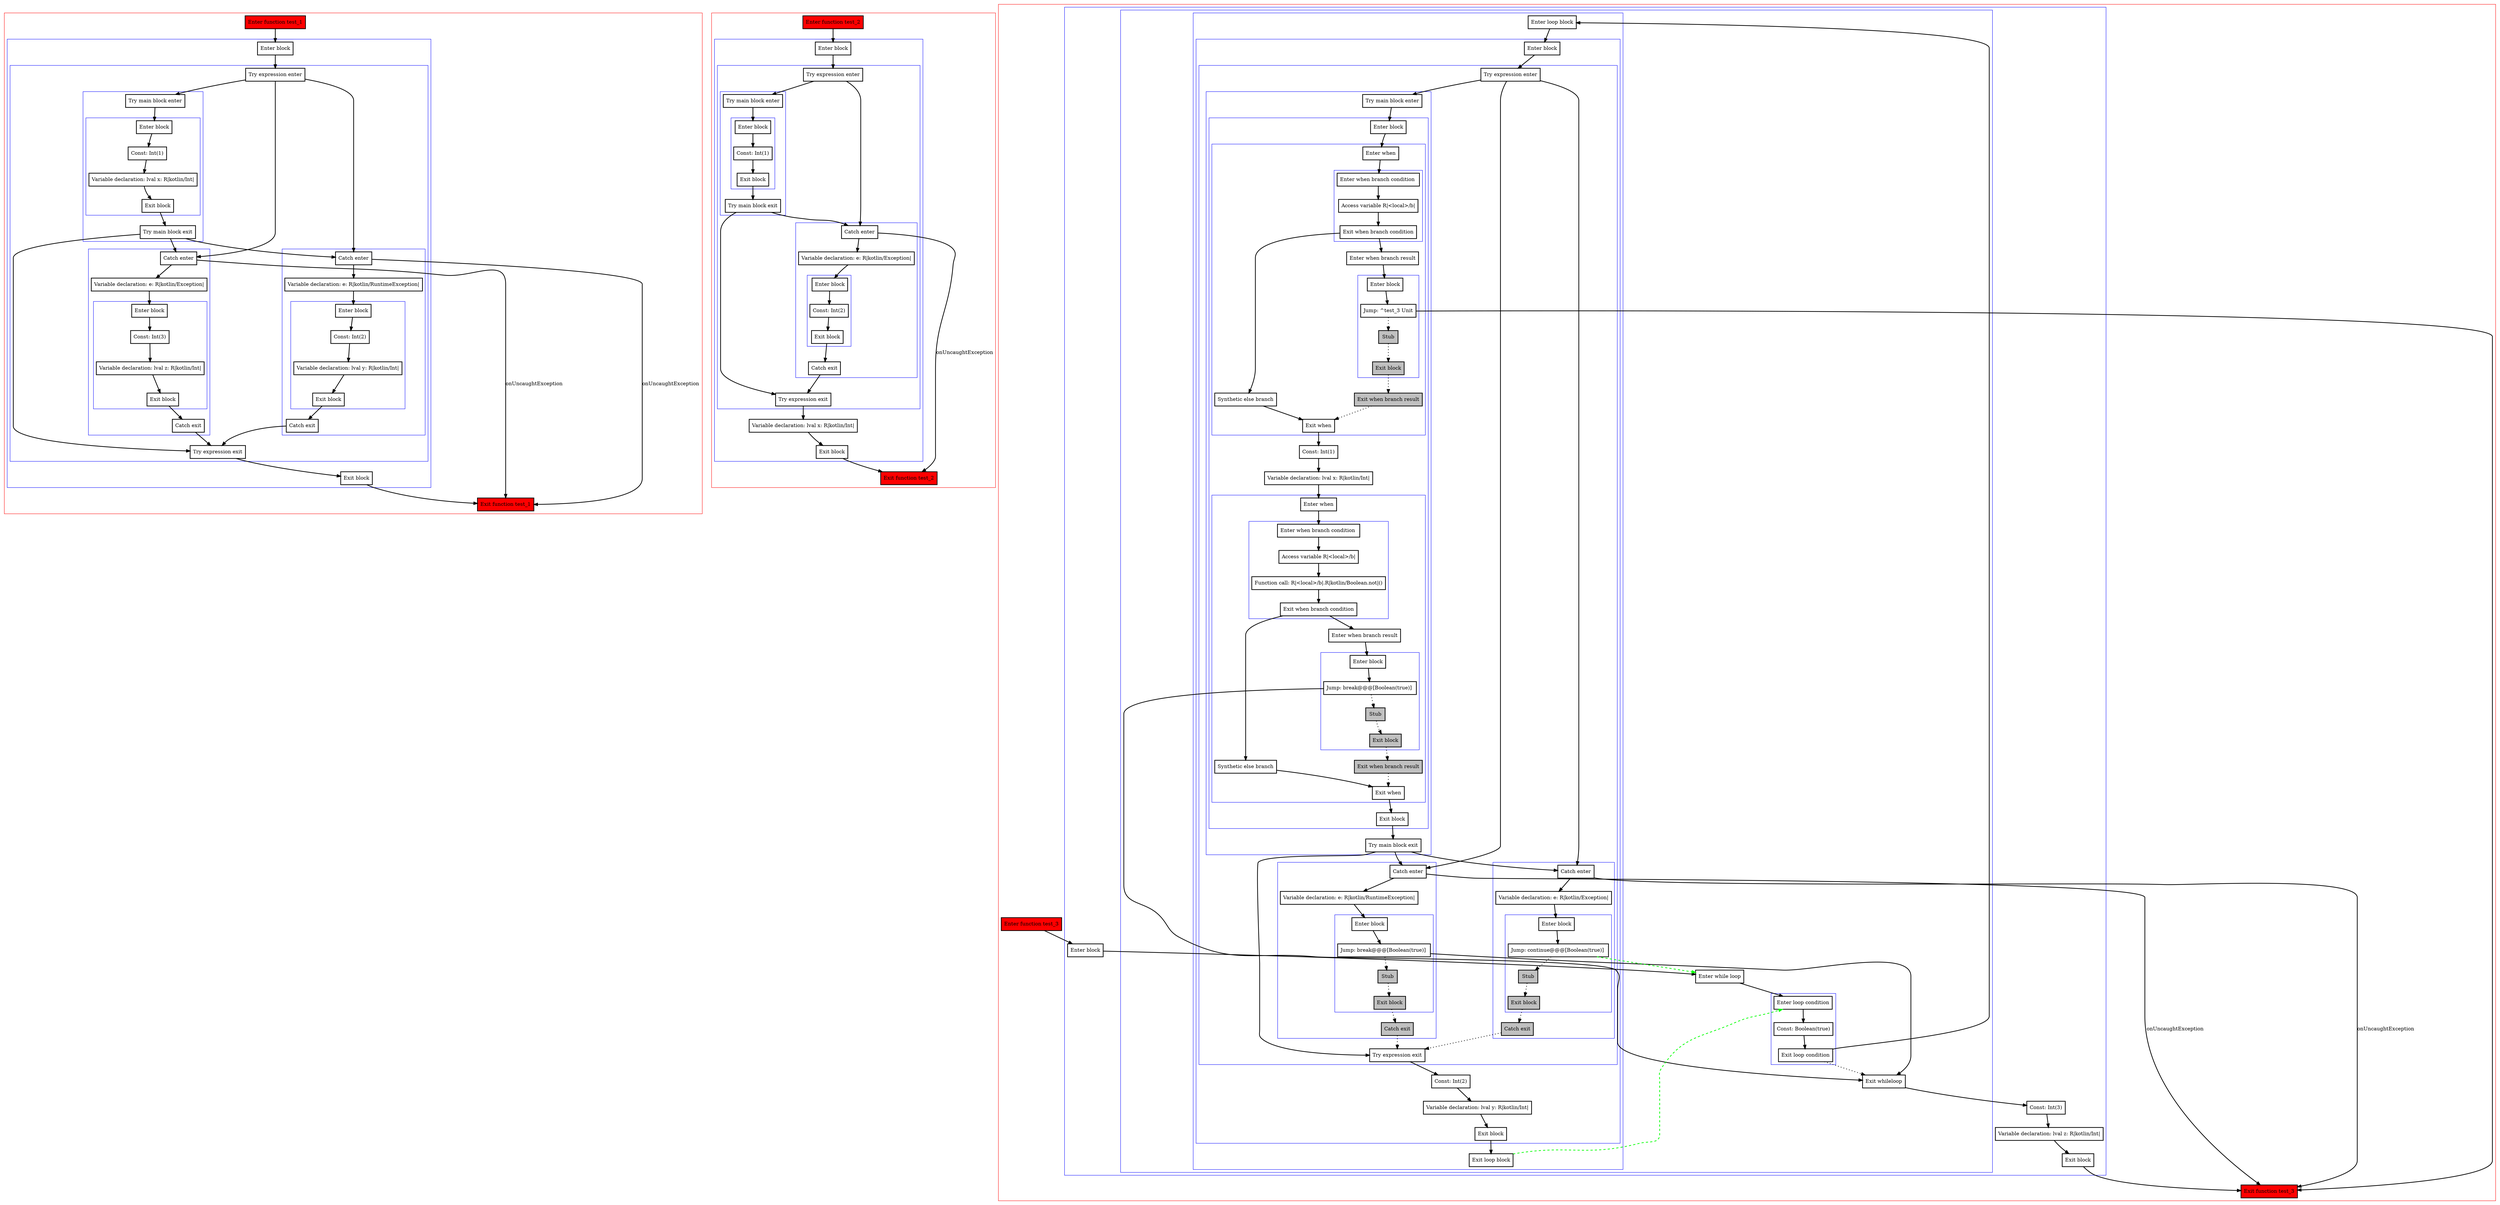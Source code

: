 digraph tryCatch_kt {
    graph [nodesep=3]
    node [shape=box penwidth=2]
    edge [penwidth=2]

    subgraph cluster_0 {
        color=red
        0 [label="Enter function test_1" style="filled" fillcolor=red];
        subgraph cluster_1 {
            color=blue
            1 [label="Enter block"];
            subgraph cluster_2 {
                color=blue
                2 [label="Try expression enter"];
                subgraph cluster_3 {
                    color=blue
                    3 [label="Try main block enter"];
                    subgraph cluster_4 {
                        color=blue
                        4 [label="Enter block"];
                        5 [label="Const: Int(1)"];
                        6 [label="Variable declaration: lval x: R|kotlin/Int|"];
                        7 [label="Exit block"];
                    }
                    8 [label="Try main block exit"];
                }
                subgraph cluster_5 {
                    color=blue
                    9 [label="Catch enter"];
                    10 [label="Variable declaration: e: R|kotlin/Exception|"];
                    subgraph cluster_6 {
                        color=blue
                        11 [label="Enter block"];
                        12 [label="Const: Int(3)"];
                        13 [label="Variable declaration: lval z: R|kotlin/Int|"];
                        14 [label="Exit block"];
                    }
                    15 [label="Catch exit"];
                }
                subgraph cluster_7 {
                    color=blue
                    16 [label="Catch enter"];
                    17 [label="Variable declaration: e: R|kotlin/RuntimeException|"];
                    subgraph cluster_8 {
                        color=blue
                        18 [label="Enter block"];
                        19 [label="Const: Int(2)"];
                        20 [label="Variable declaration: lval y: R|kotlin/Int|"];
                        21 [label="Exit block"];
                    }
                    22 [label="Catch exit"];
                }
                23 [label="Try expression exit"];
            }
            24 [label="Exit block"];
        }
        25 [label="Exit function test_1" style="filled" fillcolor=red];
    }
    0 -> {1};
    1 -> {2};
    2 -> {3 16 9};
    3 -> {4};
    4 -> {5};
    5 -> {6};
    6 -> {7};
    7 -> {8};
    8 -> {23 16 9};
    9 -> {10};
    9 -> {25}    [label=onUncaughtException];
    10 -> {11};
    11 -> {12};
    12 -> {13};
    13 -> {14};
    14 -> {15};
    15 -> {23};
    16 -> {17};
    16 -> {25}    [label=onUncaughtException];
    17 -> {18};
    18 -> {19};
    19 -> {20};
    20 -> {21};
    21 -> {22};
    22 -> {23};
    23 -> {24};
    24 -> {25};

    subgraph cluster_9 {
        color=red
        26 [label="Enter function test_2" style="filled" fillcolor=red];
        subgraph cluster_10 {
            color=blue
            27 [label="Enter block"];
            subgraph cluster_11 {
                color=blue
                28 [label="Try expression enter"];
                subgraph cluster_12 {
                    color=blue
                    29 [label="Try main block enter"];
                    subgraph cluster_13 {
                        color=blue
                        30 [label="Enter block"];
                        31 [label="Const: Int(1)"];
                        32 [label="Exit block"];
                    }
                    33 [label="Try main block exit"];
                }
                subgraph cluster_14 {
                    color=blue
                    34 [label="Catch enter"];
                    35 [label="Variable declaration: e: R|kotlin/Exception|"];
                    subgraph cluster_15 {
                        color=blue
                        36 [label="Enter block"];
                        37 [label="Const: Int(2)"];
                        38 [label="Exit block"];
                    }
                    39 [label="Catch exit"];
                }
                40 [label="Try expression exit"];
            }
            41 [label="Variable declaration: lval x: R|kotlin/Int|"];
            42 [label="Exit block"];
        }
        43 [label="Exit function test_2" style="filled" fillcolor=red];
    }
    26 -> {27};
    27 -> {28};
    28 -> {29 34};
    29 -> {30};
    30 -> {31};
    31 -> {32};
    32 -> {33};
    33 -> {40 34};
    34 -> {35};
    34 -> {43}    [label=onUncaughtException];
    35 -> {36};
    36 -> {37};
    37 -> {38};
    38 -> {39};
    39 -> {40};
    40 -> {41};
    41 -> {42};
    42 -> {43};

    subgraph cluster_16 {
        color=red
        44 [label="Enter function test_3" style="filled" fillcolor=red];
        subgraph cluster_17 {
            color=blue
            45 [label="Enter block"];
            subgraph cluster_18 {
                color=blue
                46 [label="Enter while loop"];
                subgraph cluster_19 {
                    color=blue
                    47 [label="Enter loop condition"];
                    48 [label="Const: Boolean(true)"];
                    49 [label="Exit loop condition"];
                }
                subgraph cluster_20 {
                    color=blue
                    50 [label="Enter loop block"];
                    subgraph cluster_21 {
                        color=blue
                        51 [label="Enter block"];
                        subgraph cluster_22 {
                            color=blue
                            52 [label="Try expression enter"];
                            subgraph cluster_23 {
                                color=blue
                                53 [label="Try main block enter"];
                                subgraph cluster_24 {
                                    color=blue
                                    54 [label="Enter block"];
                                    subgraph cluster_25 {
                                        color=blue
                                        55 [label="Enter when"];
                                        subgraph cluster_26 {
                                            color=blue
                                            56 [label="Enter when branch condition "];
                                            57 [label="Access variable R|<local>/b|"];
                                            58 [label="Exit when branch condition"];
                                        }
                                        59 [label="Synthetic else branch"];
                                        60 [label="Enter when branch result"];
                                        subgraph cluster_27 {
                                            color=blue
                                            61 [label="Enter block"];
                                            62 [label="Jump: ^test_3 Unit"];
                                            63 [label="Stub" style="filled" fillcolor=gray];
                                            64 [label="Exit block" style="filled" fillcolor=gray];
                                        }
                                        65 [label="Exit when branch result" style="filled" fillcolor=gray];
                                        66 [label="Exit when"];
                                    }
                                    67 [label="Const: Int(1)"];
                                    68 [label="Variable declaration: lval x: R|kotlin/Int|"];
                                    subgraph cluster_28 {
                                        color=blue
                                        69 [label="Enter when"];
                                        subgraph cluster_29 {
                                            color=blue
                                            70 [label="Enter when branch condition "];
                                            71 [label="Access variable R|<local>/b|"];
                                            72 [label="Function call: R|<local>/b|.R|kotlin/Boolean.not|()"];
                                            73 [label="Exit when branch condition"];
                                        }
                                        74 [label="Synthetic else branch"];
                                        75 [label="Enter when branch result"];
                                        subgraph cluster_30 {
                                            color=blue
                                            76 [label="Enter block"];
                                            77 [label="Jump: break@@@[Boolean(true)] "];
                                            78 [label="Stub" style="filled" fillcolor=gray];
                                            79 [label="Exit block" style="filled" fillcolor=gray];
                                        }
                                        80 [label="Exit when branch result" style="filled" fillcolor=gray];
                                        81 [label="Exit when"];
                                    }
                                    82 [label="Exit block"];
                                }
                                83 [label="Try main block exit"];
                            }
                            subgraph cluster_31 {
                                color=blue
                                84 [label="Catch enter"];
                                85 [label="Variable declaration: e: R|kotlin/RuntimeException|"];
                                subgraph cluster_32 {
                                    color=blue
                                    86 [label="Enter block"];
                                    87 [label="Jump: break@@@[Boolean(true)] "];
                                    88 [label="Stub" style="filled" fillcolor=gray];
                                    89 [label="Exit block" style="filled" fillcolor=gray];
                                }
                                90 [label="Catch exit" style="filled" fillcolor=gray];
                            }
                            subgraph cluster_33 {
                                color=blue
                                95 [label="Catch enter"];
                                96 [label="Variable declaration: e: R|kotlin/Exception|"];
                                subgraph cluster_34 {
                                    color=blue
                                    97 [label="Enter block"];
                                    98 [label="Jump: continue@@@[Boolean(true)] "];
                                    99 [label="Stub" style="filled" fillcolor=gray];
                                    100 [label="Exit block" style="filled" fillcolor=gray];
                                }
                                101 [label="Catch exit" style="filled" fillcolor=gray];
                            }
                            102 [label="Try expression exit"];
                        }
                        103 [label="Const: Int(2)"];
                        104 [label="Variable declaration: lval y: R|kotlin/Int|"];
                        105 [label="Exit block"];
                    }
                    106 [label="Exit loop block"];
                }
                91 [label="Exit whileloop"];
            }
            92 [label="Const: Int(3)"];
            93 [label="Variable declaration: lval z: R|kotlin/Int|"];
            94 [label="Exit block"];
        }
        107 [label="Exit function test_3" style="filled" fillcolor=red];
    }
    44 -> {45};
    45 -> {46};
    46 -> {47};
    47 -> {48};
    48 -> {49};
    49 -> {50};
    49 -> {91} [style=dotted];
    50 -> {51};
    51 -> {52};
    52 -> {53 95 84};
    53 -> {54};
    54 -> {55};
    55 -> {56};
    56 -> {57};
    57 -> {58};
    58 -> {60 59};
    59 -> {66};
    60 -> {61};
    61 -> {62};
    62 -> {107};
    62 -> {63} [style=dotted];
    63 -> {64} [style=dotted];
    64 -> {65} [style=dotted];
    65 -> {66} [style=dotted];
    66 -> {67};
    67 -> {68};
    68 -> {69};
    69 -> {70};
    70 -> {71};
    71 -> {72};
    72 -> {73};
    73 -> {75 74};
    74 -> {81};
    75 -> {76};
    76 -> {77};
    77 -> {91};
    77 -> {78} [style=dotted];
    78 -> {79} [style=dotted];
    79 -> {80} [style=dotted];
    80 -> {81} [style=dotted];
    81 -> {82};
    82 -> {83};
    83 -> {102 95 84};
    84 -> {85};
    84 -> {107}    [label=onUncaughtException];
    85 -> {86};
    86 -> {87};
    87 -> {91};
    87 -> {88} [style=dotted];
    88 -> {89} [style=dotted];
    89 -> {90} [style=dotted];
    90 -> {102} [style=dotted];
    91 -> {92};
    92 -> {93};
    93 -> {94};
    94 -> {107};
    95 -> {96};
    95 -> {107}    [label=onUncaughtException];
    96 -> {97};
    97 -> {98};
    98 -> {99} [style=dotted];
    98 -> {46} [color=green style=dashed];
    99 -> {100} [style=dotted];
    100 -> {101} [style=dotted];
    101 -> {102} [style=dotted];
    102 -> {103};
    103 -> {104};
    104 -> {105};
    105 -> {106};
    106 -> {47} [color=green style=dashed];

}
